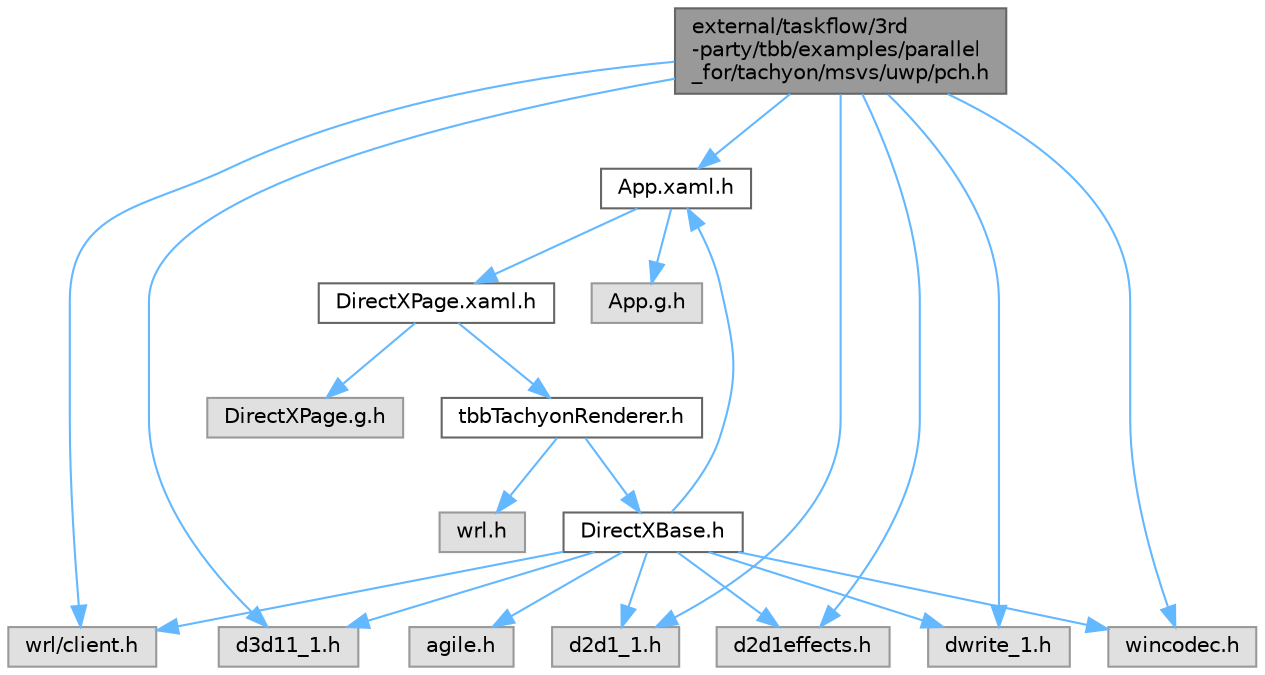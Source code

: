 digraph "external/taskflow/3rd-party/tbb/examples/parallel_for/tachyon/msvs/uwp/pch.h"
{
 // LATEX_PDF_SIZE
  bgcolor="transparent";
  edge [fontname=Helvetica,fontsize=10,labelfontname=Helvetica,labelfontsize=10];
  node [fontname=Helvetica,fontsize=10,shape=box,height=0.2,width=0.4];
  Node1 [id="Node000001",label="external/taskflow/3rd\l-party/tbb/examples/parallel\l_for/tachyon/msvs/uwp/pch.h",height=0.2,width=0.4,color="gray40", fillcolor="grey60", style="filled", fontcolor="black",tooltip=" "];
  Node1 -> Node2 [id="edge22_Node000001_Node000002",color="steelblue1",style="solid",tooltip=" "];
  Node2 [id="Node000002",label="wrl/client.h",height=0.2,width=0.4,color="grey60", fillcolor="#E0E0E0", style="filled",tooltip=" "];
  Node1 -> Node3 [id="edge23_Node000001_Node000003",color="steelblue1",style="solid",tooltip=" "];
  Node3 [id="Node000003",label="d3d11_1.h",height=0.2,width=0.4,color="grey60", fillcolor="#E0E0E0", style="filled",tooltip=" "];
  Node1 -> Node4 [id="edge24_Node000001_Node000004",color="steelblue1",style="solid",tooltip=" "];
  Node4 [id="Node000004",label="d2d1_1.h",height=0.2,width=0.4,color="grey60", fillcolor="#E0E0E0", style="filled",tooltip=" "];
  Node1 -> Node5 [id="edge25_Node000001_Node000005",color="steelblue1",style="solid",tooltip=" "];
  Node5 [id="Node000005",label="d2d1effects.h",height=0.2,width=0.4,color="grey60", fillcolor="#E0E0E0", style="filled",tooltip=" "];
  Node1 -> Node6 [id="edge26_Node000001_Node000006",color="steelblue1",style="solid",tooltip=" "];
  Node6 [id="Node000006",label="dwrite_1.h",height=0.2,width=0.4,color="grey60", fillcolor="#E0E0E0", style="filled",tooltip=" "];
  Node1 -> Node7 [id="edge27_Node000001_Node000007",color="steelblue1",style="solid",tooltip=" "];
  Node7 [id="Node000007",label="wincodec.h",height=0.2,width=0.4,color="grey60", fillcolor="#E0E0E0", style="filled",tooltip=" "];
  Node1 -> Node8 [id="edge28_Node000001_Node000008",color="steelblue1",style="solid",tooltip=" "];
  Node8 [id="Node000008",label="App.xaml.h",height=0.2,width=0.4,color="grey40", fillcolor="white", style="filled",URL="$_app_8xaml_8h.html",tooltip=" "];
  Node8 -> Node9 [id="edge29_Node000008_Node000009",color="steelblue1",style="solid",tooltip=" "];
  Node9 [id="Node000009",label="App.g.h",height=0.2,width=0.4,color="grey60", fillcolor="#E0E0E0", style="filled",tooltip=" "];
  Node8 -> Node10 [id="edge30_Node000008_Node000010",color="steelblue1",style="solid",tooltip=" "];
  Node10 [id="Node000010",label="DirectXPage.xaml.h",height=0.2,width=0.4,color="grey40", fillcolor="white", style="filled",URL="$_direct_x_page_8xaml_8h.html",tooltip=" "];
  Node10 -> Node11 [id="edge31_Node000010_Node000011",color="steelblue1",style="solid",tooltip=" "];
  Node11 [id="Node000011",label="DirectXPage.g.h",height=0.2,width=0.4,color="grey60", fillcolor="#E0E0E0", style="filled",tooltip=" "];
  Node10 -> Node12 [id="edge32_Node000010_Node000012",color="steelblue1",style="solid",tooltip=" "];
  Node12 [id="Node000012",label="tbbTachyonRenderer.h",height=0.2,width=0.4,color="grey40", fillcolor="white", style="filled",URL="$tbb_tachyon_renderer_8h.html",tooltip=" "];
  Node12 -> Node13 [id="edge33_Node000012_Node000013",color="steelblue1",style="solid",tooltip=" "];
  Node13 [id="Node000013",label="wrl.h",height=0.2,width=0.4,color="grey60", fillcolor="#E0E0E0", style="filled",tooltip=" "];
  Node12 -> Node14 [id="edge34_Node000012_Node000014",color="steelblue1",style="solid",tooltip=" "];
  Node14 [id="Node000014",label="DirectXBase.h",height=0.2,width=0.4,color="grey40", fillcolor="white", style="filled",URL="$_direct_x_base_8h.html",tooltip=" "];
  Node14 -> Node2 [id="edge35_Node000014_Node000002",color="steelblue1",style="solid",tooltip=" "];
  Node14 -> Node3 [id="edge36_Node000014_Node000003",color="steelblue1",style="solid",tooltip=" "];
  Node14 -> Node4 [id="edge37_Node000014_Node000004",color="steelblue1",style="solid",tooltip=" "];
  Node14 -> Node5 [id="edge38_Node000014_Node000005",color="steelblue1",style="solid",tooltip=" "];
  Node14 -> Node6 [id="edge39_Node000014_Node000006",color="steelblue1",style="solid",tooltip=" "];
  Node14 -> Node7 [id="edge40_Node000014_Node000007",color="steelblue1",style="solid",tooltip=" "];
  Node14 -> Node8 [id="edge41_Node000014_Node000008",color="steelblue1",style="solid",tooltip=" "];
  Node14 -> Node15 [id="edge42_Node000014_Node000015",color="steelblue1",style="solid",tooltip=" "];
  Node15 [id="Node000015",label="agile.h",height=0.2,width=0.4,color="grey60", fillcolor="#E0E0E0", style="filled",tooltip=" "];
}
